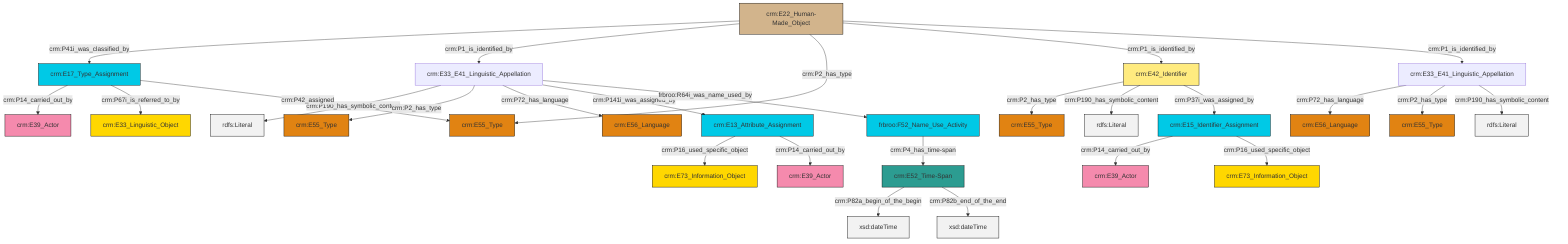 graph TD
classDef Literal fill:#f2f2f2,stroke:#000000;
classDef CRM_Entity fill:#FFFFFF,stroke:#000000;
classDef Temporal_Entity fill:#00C9E6, stroke:#000000;
classDef Type fill:#E18312, stroke:#000000;
classDef Time-Span fill:#2C9C91, stroke:#000000;
classDef Appellation fill:#FFEB7F, stroke:#000000;
classDef Place fill:#008836, stroke:#000000;
classDef Persistent_Item fill:#B266B2, stroke:#000000;
classDef Conceptual_Object fill:#FFD700, stroke:#000000;
classDef Physical_Thing fill:#D2B48C, stroke:#000000;
classDef Actor fill:#f58aad, stroke:#000000;
classDef PC_Classes fill:#4ce600, stroke:#000000;
classDef Multi fill:#cccccc,stroke:#000000;

0["crm:E33_E41_Linguistic_Appellation"]:::Default -->|crm:P190_has_symbolic_content| 1[rdfs:Literal]:::Literal
2["crm:E42_Identifier"]:::Appellation -->|crm:P2_has_type| 3["crm:E55_Type"]:::Type
0["crm:E33_E41_Linguistic_Appellation"]:::Default -->|crm:P2_has_type| 9["crm:E55_Type"]:::Type
12["crm:E22_Human-Made_Object"]:::Physical_Thing -->|crm:P41i_was_classified_by| 13["crm:E17_Type_Assignment"]:::Temporal_Entity
14["crm:E33_E41_Linguistic_Appellation"]:::Default -->|crm:P72_has_language| 7["crm:E56_Language"]:::Type
0["crm:E33_E41_Linguistic_Appellation"]:::Default -->|crm:P72_has_language| 17["crm:E56_Language"]:::Type
13["crm:E17_Type_Assignment"]:::Temporal_Entity -->|crm:P14_carried_out_by| 20["crm:E39_Actor"]:::Actor
22["crm:E52_Time-Span"]:::Time-Span -->|crm:P82a_begin_of_the_begin| 23[xsd:dateTime]:::Literal
13["crm:E17_Type_Assignment"]:::Temporal_Entity -->|crm:P67i_is_referred_to_by| 29["crm:E33_Linguistic_Object"]:::Conceptual_Object
10["crm:E15_Identifier_Assignment"]:::Temporal_Entity -->|crm:P14_carried_out_by| 27["crm:E39_Actor"]:::Actor
22["crm:E52_Time-Span"]:::Time-Span -->|crm:P82b_end_of_the_end| 31[xsd:dateTime]:::Literal
12["crm:E22_Human-Made_Object"]:::Physical_Thing -->|crm:P1_is_identified_by| 0["crm:E33_E41_Linguistic_Appellation"]:::Default
32["frbroo:F52_Name_Use_Activity"]:::Temporal_Entity -->|crm:P4_has_time-span| 22["crm:E52_Time-Span"]:::Time-Span
13["crm:E17_Type_Assignment"]:::Temporal_Entity -->|crm:P42_assigned| 15["crm:E55_Type"]:::Type
0["crm:E33_E41_Linguistic_Appellation"]:::Default -->|crm:P141i_was_assigned_by| 33["crm:E13_Attribute_Assignment"]:::Temporal_Entity
2["crm:E42_Identifier"]:::Appellation -->|crm:P190_has_symbolic_content| 36[rdfs:Literal]:::Literal
14["crm:E33_E41_Linguistic_Appellation"]:::Default -->|crm:P2_has_type| 37["crm:E55_Type"]:::Type
12["crm:E22_Human-Made_Object"]:::Physical_Thing -->|crm:P2_has_type| 15["crm:E55_Type"]:::Type
2["crm:E42_Identifier"]:::Appellation -->|crm:P37i_was_assigned_by| 10["crm:E15_Identifier_Assignment"]:::Temporal_Entity
33["crm:E13_Attribute_Assignment"]:::Temporal_Entity -->|crm:P16_used_specific_object| 42["crm:E73_Information_Object"]:::Conceptual_Object
12["crm:E22_Human-Made_Object"]:::Physical_Thing -->|crm:P1_is_identified_by| 2["crm:E42_Identifier"]:::Appellation
10["crm:E15_Identifier_Assignment"]:::Temporal_Entity -->|crm:P16_used_specific_object| 5["crm:E73_Information_Object"]:::Conceptual_Object
14["crm:E33_E41_Linguistic_Appellation"]:::Default -->|crm:P190_has_symbolic_content| 47[rdfs:Literal]:::Literal
0["crm:E33_E41_Linguistic_Appellation"]:::Default -->|frbroo:R64i_was_name_used_by| 32["frbroo:F52_Name_Use_Activity"]:::Temporal_Entity
33["crm:E13_Attribute_Assignment"]:::Temporal_Entity -->|crm:P14_carried_out_by| 24["crm:E39_Actor"]:::Actor
12["crm:E22_Human-Made_Object"]:::Physical_Thing -->|crm:P1_is_identified_by| 14["crm:E33_E41_Linguistic_Appellation"]:::Default